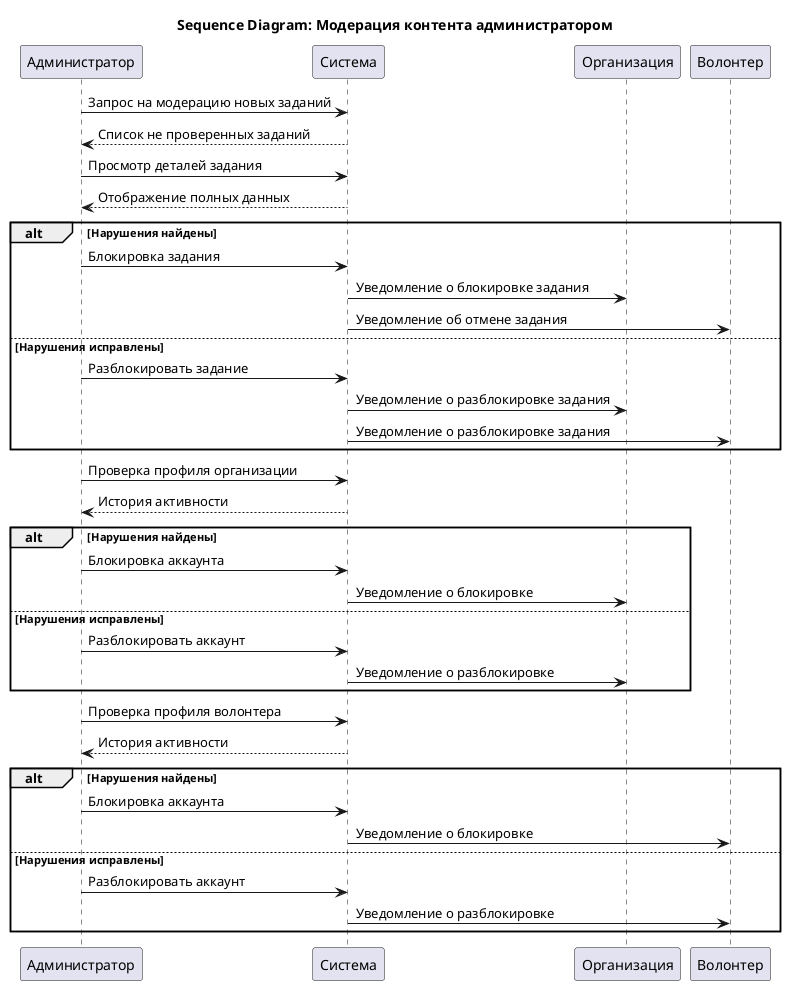 @startuml
title Sequence Diagram: Модерация контента администратором

participant Администратор
participant Система
participant Организация
participant Волонтер

Администратор -> Система: Запрос на модерацию новых заданий
Система --> Администратор: Список не проверенных заданий

Администратор -> Система: Просмотр деталей задания
Система --> Администратор: Отображение полных данных

alt Нарушения найдены
  Администратор -> Система: Блокировка задания
  Система -> Организация: Уведомление о блокировке задания
  Система -> Волонтер: Уведомление об отмене задания
else Нарушения исправлены
  Администратор -> Система: Разблокировать задание
  Система -> Организация: Уведомление о разблокировке задания
  Система -> Волонтер: Уведомление о разблокировке задания
end

Администратор -> Система: Проверка профиля организации
Система --> Администратор: История активности
alt Нарушения найдены
  Администратор -> Система: Блокировка аккаунта
  Система -> Организация: Уведомление о блокировке
else Нарушения исправлены
  Администратор -> Система: Разблокировать аккаунт
  Система -> Организация: Уведомление о разблокировке
  
end

Администратор -> Система: Проверка профиля волонтера
Система --> Администратор: История активности
alt Нарушения найдены
  Администратор -> Система: Блокировка аккаунта
  Система -> Волонтер: Уведомление о блокировке
else Нарушения исправлены
  Администратор -> Система: Разблокировать аккаунт
  Система -> Волонтер: Уведомление о разблокировке
  
end
@enduml